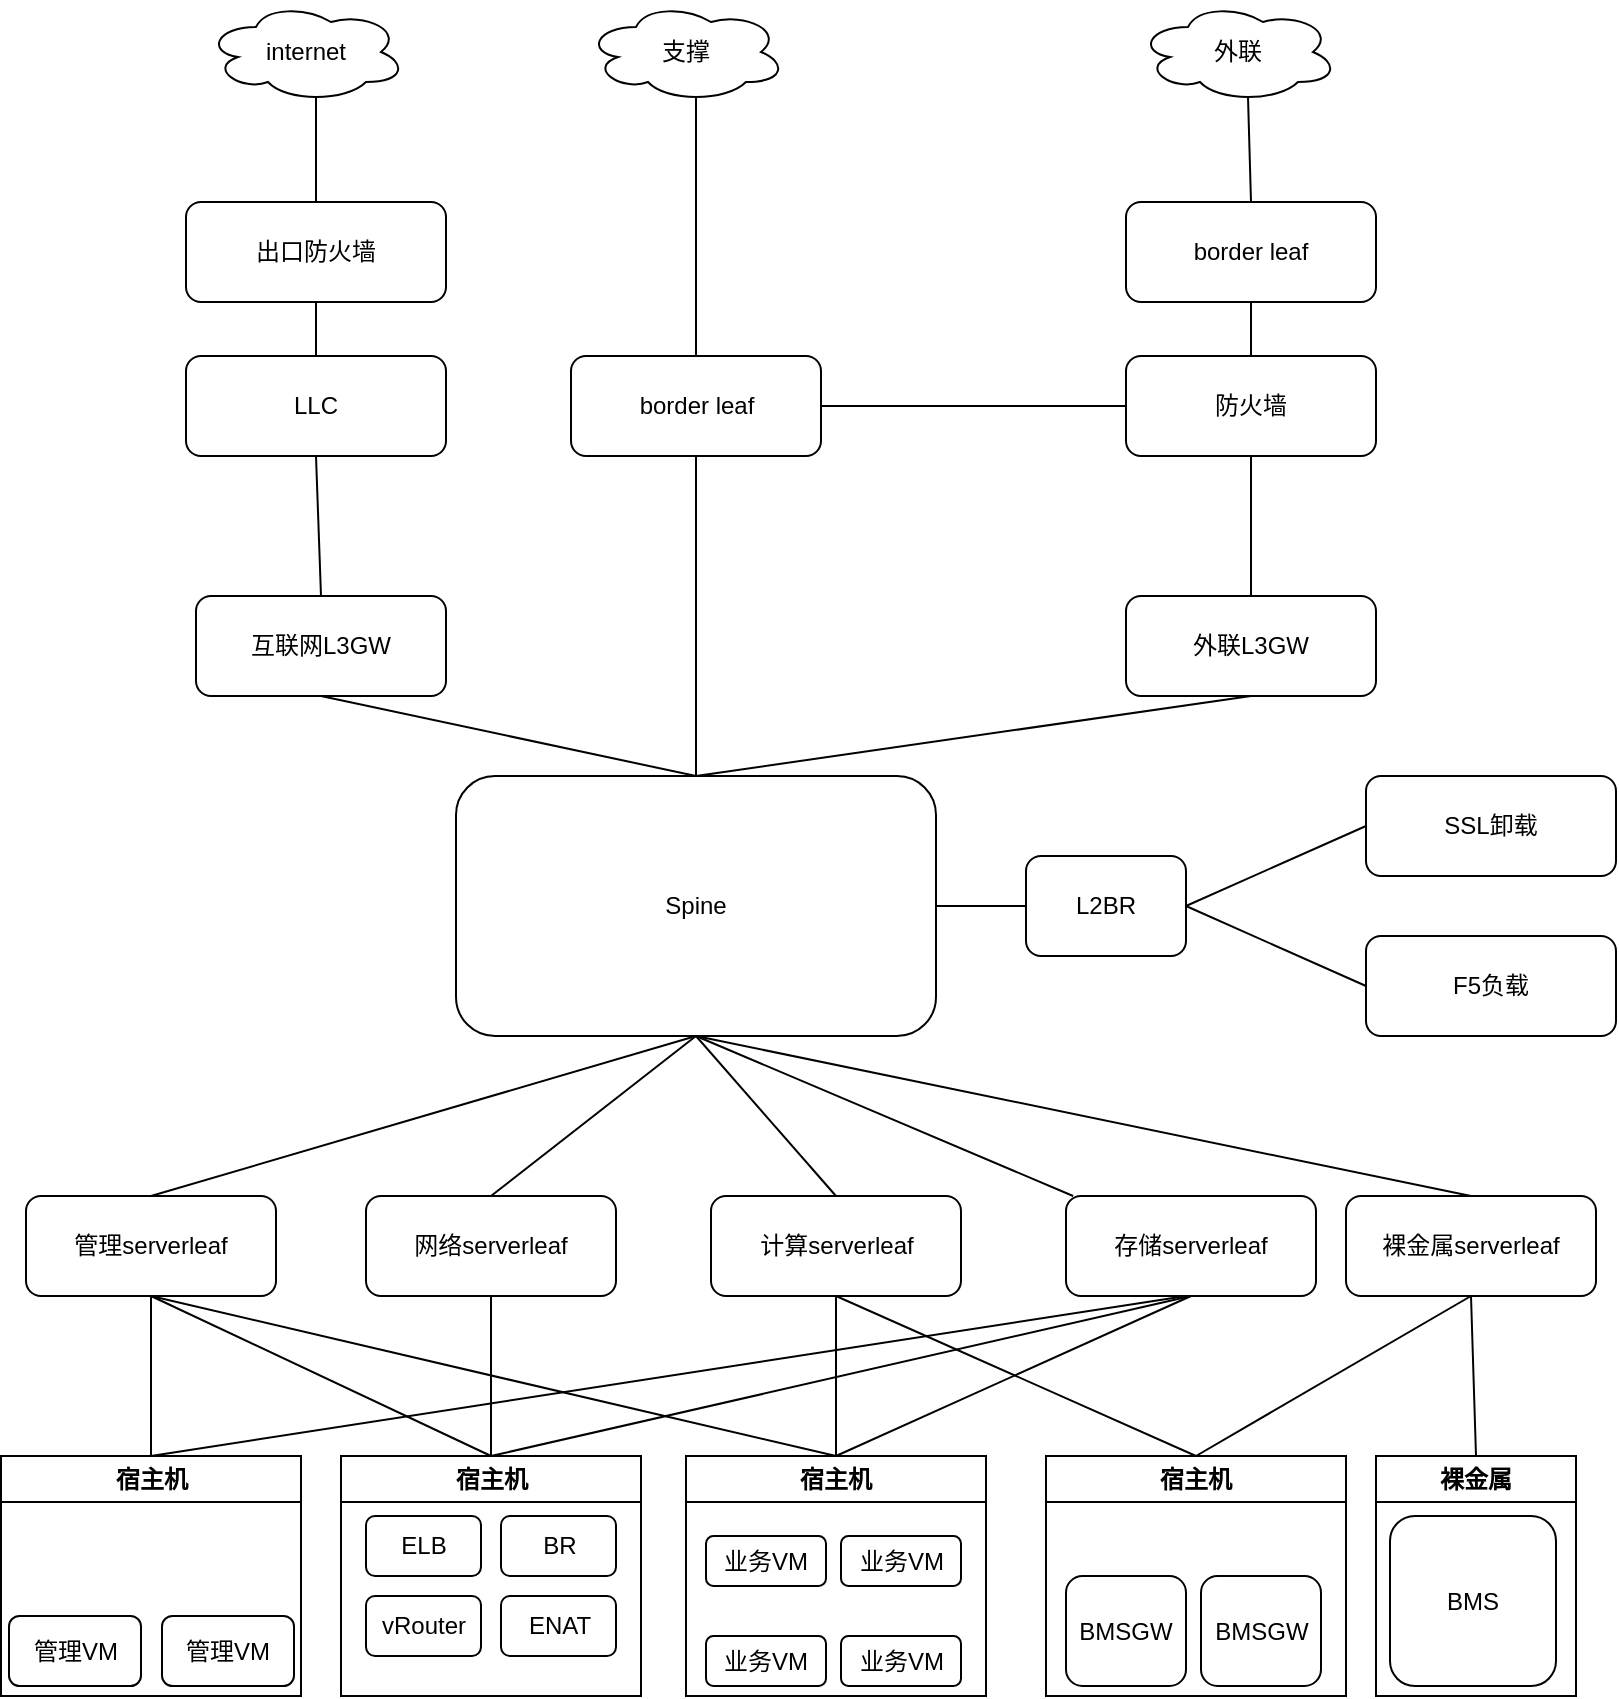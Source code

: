 <mxfile version="24.5.4" type="github">
  <diagram name="第 1 页" id="-AdflMlbAZ0lLxtPM5mr">
    <mxGraphModel dx="1193" dy="784" grid="1" gridSize="10" guides="1" tooltips="1" connect="1" arrows="0" fold="1" page="1" pageScale="1" pageWidth="827" pageHeight="1169" math="0" shadow="0">
      <root>
        <mxCell id="0" />
        <mxCell id="1" parent="0" />
        <mxCell id="uMnVHPd5ohVLabaKNJ_1-5" style="rounded=0;orthogonalLoop=1;jettySize=auto;html=1;exitX=0.55;exitY=0.95;exitDx=0;exitDy=0;exitPerimeter=0;entryX=0.5;entryY=0;entryDx=0;entryDy=0;shadow=0;deletable=1;cloneable=1;movable=1;strokeColor=default;align=center;verticalAlign=middle;fontFamily=Helvetica;fontSize=11;fontColor=default;labelBackgroundColor=default;startFill=1;endArrow=none;endFill=0;" edge="1" parent="1" source="uMnVHPd5ohVLabaKNJ_1-1" target="uMnVHPd5ohVLabaKNJ_1-2">
          <mxGeometry relative="1" as="geometry" />
        </mxCell>
        <mxCell id="uMnVHPd5ohVLabaKNJ_1-1" value="internet" style="ellipse;shape=cloud;whiteSpace=wrap;html=1;shadow=0;deletable=1;cloneable=1;movable=1;" vertex="1" parent="1">
          <mxGeometry x="120" y="73" width="100" height="50" as="geometry" />
        </mxCell>
        <mxCell id="uMnVHPd5ohVLabaKNJ_1-6" style="rounded=0;orthogonalLoop=1;jettySize=auto;html=1;exitX=0.5;exitY=1;exitDx=0;exitDy=0;entryX=0.5;entryY=0;entryDx=0;entryDy=0;shadow=0;deletable=1;cloneable=1;movable=1;strokeColor=default;align=center;verticalAlign=middle;fontFamily=Helvetica;fontSize=11;fontColor=default;labelBackgroundColor=default;startFill=1;endArrow=none;endFill=0;" edge="1" parent="1" source="uMnVHPd5ohVLabaKNJ_1-3" target="uMnVHPd5ohVLabaKNJ_1-7">
          <mxGeometry relative="1" as="geometry">
            <mxPoint x="180" y="390" as="targetPoint" />
          </mxGeometry>
        </mxCell>
        <mxCell id="uMnVHPd5ohVLabaKNJ_1-14" style="rounded=0;orthogonalLoop=1;jettySize=auto;html=1;exitX=0.5;exitY=1;exitDx=0;exitDy=0;entryX=0.5;entryY=0;entryDx=0;entryDy=0;shadow=0;deletable=1;cloneable=1;movable=1;strokeColor=default;align=center;verticalAlign=middle;fontFamily=Helvetica;fontSize=11;fontColor=default;labelBackgroundColor=default;startFill=1;endArrow=none;endFill=0;" edge="1" parent="1" source="uMnVHPd5ohVLabaKNJ_1-7" target="uMnVHPd5ohVLabaKNJ_1-9">
          <mxGeometry relative="1" as="geometry" />
        </mxCell>
        <mxCell id="uMnVHPd5ohVLabaKNJ_1-7" value="互联网L3GW" style="whiteSpace=wrap;html=1;rounded=1;shadow=0;deletable=1;cloneable=1;movable=1;" vertex="1" parent="1">
          <mxGeometry x="115" y="370" width="125" height="50" as="geometry" />
        </mxCell>
        <mxCell id="uMnVHPd5ohVLabaKNJ_1-15" style="rounded=0;orthogonalLoop=1;jettySize=auto;html=1;exitX=0.5;exitY=0;exitDx=0;exitDy=0;entryX=0.5;entryY=1;entryDx=0;entryDy=0;shadow=0;deletable=1;cloneable=1;movable=1;strokeColor=default;align=center;verticalAlign=middle;fontFamily=Helvetica;fontSize=11;fontColor=default;labelBackgroundColor=default;startFill=1;endArrow=none;endFill=0;" edge="1" parent="1" source="uMnVHPd5ohVLabaKNJ_1-9" target="uMnVHPd5ohVLabaKNJ_1-11">
          <mxGeometry relative="1" as="geometry" />
        </mxCell>
        <mxCell id="uMnVHPd5ohVLabaKNJ_1-16" style="rounded=0;orthogonalLoop=1;jettySize=auto;html=1;exitX=1;exitY=0.5;exitDx=0;exitDy=0;entryX=0;entryY=0.5;entryDx=0;entryDy=0;shadow=0;deletable=1;cloneable=1;movable=1;strokeColor=default;align=center;verticalAlign=middle;fontFamily=Helvetica;fontSize=11;fontColor=default;labelBackgroundColor=default;startFill=1;endArrow=none;endFill=0;" edge="1" parent="1" source="uMnVHPd5ohVLabaKNJ_1-9" target="uMnVHPd5ohVLabaKNJ_1-12">
          <mxGeometry relative="1" as="geometry" />
        </mxCell>
        <mxCell id="uMnVHPd5ohVLabaKNJ_1-27" style="rounded=0;orthogonalLoop=1;jettySize=auto;html=1;exitX=0.5;exitY=1;exitDx=0;exitDy=0;entryX=0.5;entryY=0;entryDx=0;entryDy=0;shadow=0;deletable=1;cloneable=1;movable=1;endFill=0;startFill=1;endArrow=none;strokeColor=default;align=center;verticalAlign=middle;fontFamily=Helvetica;fontSize=11;fontColor=default;labelBackgroundColor=default;" edge="1" parent="1" source="uMnVHPd5ohVLabaKNJ_1-9" target="uMnVHPd5ohVLabaKNJ_1-21">
          <mxGeometry relative="1" as="geometry" />
        </mxCell>
        <mxCell id="uMnVHPd5ohVLabaKNJ_1-28" style="rounded=0;orthogonalLoop=1;jettySize=auto;html=1;exitX=0.5;exitY=0;exitDx=0;exitDy=0;entryX=0.5;entryY=1;entryDx=0;entryDy=0;shadow=0;deletable=1;cloneable=1;movable=1;perimeterSpacing=0;strokeColor=default;align=center;verticalAlign=middle;fontFamily=Helvetica;fontSize=11;fontColor=default;labelBackgroundColor=default;startFill=1;endArrow=none;endFill=0;" edge="1" parent="1" source="uMnVHPd5ohVLabaKNJ_1-23" target="uMnVHPd5ohVLabaKNJ_1-9">
          <mxGeometry relative="1" as="geometry">
            <mxPoint x="375" y="580" as="targetPoint" />
          </mxGeometry>
        </mxCell>
        <mxCell id="uMnVHPd5ohVLabaKNJ_1-29" style="rounded=0;orthogonalLoop=1;jettySize=auto;html=1;exitX=0.5;exitY=1;exitDx=0;exitDy=0;entryX=0.5;entryY=0;entryDx=0;entryDy=0;shadow=0;deletable=1;cloneable=1;movable=1;endFill=0;strokeColor=default;align=center;verticalAlign=middle;fontFamily=Helvetica;fontSize=11;fontColor=default;labelBackgroundColor=default;startFill=1;endArrow=none;" edge="1" parent="1" source="uMnVHPd5ohVLabaKNJ_1-9" target="uMnVHPd5ohVLabaKNJ_1-22">
          <mxGeometry relative="1" as="geometry" />
        </mxCell>
        <mxCell id="uMnVHPd5ohVLabaKNJ_1-30" style="rounded=0;orthogonalLoop=1;jettySize=auto;html=1;exitX=0.5;exitY=1;exitDx=0;exitDy=0;shadow=0;deletable=1;cloneable=1;movable=1;endArrow=none;endFill=0;startFill=1;" edge="1" parent="1" source="uMnVHPd5ohVLabaKNJ_1-9" target="uMnVHPd5ohVLabaKNJ_1-24">
          <mxGeometry relative="1" as="geometry" />
        </mxCell>
        <mxCell id="uMnVHPd5ohVLabaKNJ_1-80" style="edgeStyle=none;rounded=0;orthogonalLoop=1;jettySize=auto;html=1;exitX=0.5;exitY=1;exitDx=0;exitDy=0;entryX=0.5;entryY=0;entryDx=0;entryDy=0;shadow=0;strokeColor=default;align=center;verticalAlign=middle;fontFamily=Helvetica;fontSize=11;fontColor=default;labelBackgroundColor=default;startFill=1;endArrow=none;endFill=0;" edge="1" parent="1" source="uMnVHPd5ohVLabaKNJ_1-9" target="uMnVHPd5ohVLabaKNJ_1-72">
          <mxGeometry relative="1" as="geometry" />
        </mxCell>
        <mxCell id="uMnVHPd5ohVLabaKNJ_1-9" value="Spine" style="rounded=1;whiteSpace=wrap;html=1;shadow=0;deletable=1;cloneable=1;movable=1;" vertex="1" parent="1">
          <mxGeometry x="245" y="460" width="240" height="130" as="geometry" />
        </mxCell>
        <mxCell id="uMnVHPd5ohVLabaKNJ_1-11" value="外联L3GW" style="whiteSpace=wrap;html=1;rounded=1;shadow=0;deletable=1;cloneable=1;movable=1;" vertex="1" parent="1">
          <mxGeometry x="580" y="370" width="125" height="50" as="geometry" />
        </mxCell>
        <mxCell id="uMnVHPd5ohVLabaKNJ_1-41" style="rounded=0;orthogonalLoop=1;jettySize=auto;html=1;exitX=1;exitY=0.5;exitDx=0;exitDy=0;entryX=0;entryY=0.5;entryDx=0;entryDy=0;shadow=0;deletable=1;cloneable=1;movable=1;strokeColor=default;align=center;verticalAlign=middle;fontFamily=Helvetica;fontSize=11;fontColor=default;labelBackgroundColor=default;startFill=1;endArrow=none;endFill=0;" edge="1" parent="1" source="uMnVHPd5ohVLabaKNJ_1-12" target="uMnVHPd5ohVLabaKNJ_1-40">
          <mxGeometry relative="1" as="geometry" />
        </mxCell>
        <mxCell id="uMnVHPd5ohVLabaKNJ_1-42" style="rounded=0;orthogonalLoop=1;jettySize=auto;html=1;exitX=1;exitY=0.5;exitDx=0;exitDy=0;entryX=0;entryY=0.5;entryDx=0;entryDy=0;shadow=0;deletable=1;cloneable=1;movable=1;strokeColor=default;align=center;verticalAlign=middle;fontFamily=Helvetica;fontSize=11;fontColor=default;labelBackgroundColor=default;startFill=1;endArrow=none;endFill=0;" edge="1" parent="1" source="uMnVHPd5ohVLabaKNJ_1-12" target="uMnVHPd5ohVLabaKNJ_1-39">
          <mxGeometry relative="1" as="geometry" />
        </mxCell>
        <mxCell id="uMnVHPd5ohVLabaKNJ_1-12" value="L2BR" style="whiteSpace=wrap;html=1;rounded=1;shadow=0;deletable=1;cloneable=1;movable=1;" vertex="1" parent="1">
          <mxGeometry x="530" y="500" width="80" height="50" as="geometry" />
        </mxCell>
        <mxCell id="uMnVHPd5ohVLabaKNJ_1-13" value="" style="endArrow=none;html=1;rounded=0;entryX=0.5;entryY=1;entryDx=0;entryDy=0;exitX=0.5;exitY=0;exitDx=0;exitDy=0;shadow=0;deletable=1;cloneable=1;movable=1;" edge="1" parent="1" source="uMnVHPd5ohVLabaKNJ_1-9" target="uMnVHPd5ohVLabaKNJ_1-10">
          <mxGeometry width="50" height="50" relative="1" as="geometry">
            <mxPoint x="400" y="510" as="sourcePoint" />
            <mxPoint x="450" y="460" as="targetPoint" />
          </mxGeometry>
        </mxCell>
        <mxCell id="uMnVHPd5ohVLabaKNJ_1-20" value="" style="rounded=0;orthogonalLoop=1;jettySize=auto;html=1;shadow=0;deletable=1;cloneable=1;movable=1;strokeColor=default;align=center;verticalAlign=middle;fontFamily=Helvetica;fontSize=11;fontColor=default;labelBackgroundColor=default;startFill=1;endArrow=none;endFill=0;" edge="1" parent="1" source="uMnVHPd5ohVLabaKNJ_1-19" target="uMnVHPd5ohVLabaKNJ_1-11">
          <mxGeometry relative="1" as="geometry" />
        </mxCell>
        <mxCell id="uMnVHPd5ohVLabaKNJ_1-31" style="rounded=0;orthogonalLoop=1;jettySize=auto;html=1;exitX=0.5;exitY=1;exitDx=0;exitDy=0;shadow=0;entryX=0.5;entryY=0;entryDx=0;entryDy=0;deletable=1;cloneable=1;movable=1;strokeColor=default;align=center;verticalAlign=middle;fontFamily=Helvetica;fontSize=11;fontColor=default;labelBackgroundColor=default;startFill=1;endArrow=none;endFill=0;" edge="1" parent="1" source="uMnVHPd5ohVLabaKNJ_1-21" target="uMnVHPd5ohVLabaKNJ_1-48">
          <mxGeometry relative="1" as="geometry" />
        </mxCell>
        <mxCell id="uMnVHPd5ohVLabaKNJ_1-70" style="edgeStyle=none;rounded=0;orthogonalLoop=1;jettySize=auto;html=1;exitX=0.5;exitY=1;exitDx=0;exitDy=0;entryX=0.5;entryY=0;entryDx=0;entryDy=0;shadow=0;strokeColor=default;align=center;verticalAlign=middle;fontFamily=Helvetica;fontSize=11;fontColor=default;labelBackgroundColor=default;startFill=1;endArrow=none;endFill=0;" edge="1" parent="1" source="uMnVHPd5ohVLabaKNJ_1-21" target="uMnVHPd5ohVLabaKNJ_1-67">
          <mxGeometry relative="1" as="geometry" />
        </mxCell>
        <mxCell id="uMnVHPd5ohVLabaKNJ_1-21" value="计算serverleaf" style="whiteSpace=wrap;html=1;rounded=1;shadow=0;deletable=1;cloneable=1;movable=1;" vertex="1" parent="1">
          <mxGeometry x="372.5" y="670" width="125" height="50" as="geometry" />
        </mxCell>
        <mxCell id="uMnVHPd5ohVLabaKNJ_1-33" style="rounded=0;orthogonalLoop=1;jettySize=auto;html=1;exitX=0.5;exitY=1;exitDx=0;exitDy=0;entryX=0.5;entryY=0;entryDx=0;entryDy=0;shadow=0;deletable=1;cloneable=1;movable=1;strokeColor=default;align=center;verticalAlign=middle;fontFamily=Helvetica;fontSize=11;fontColor=default;labelBackgroundColor=default;startFill=1;endArrow=none;endFill=0;" edge="1" parent="1" source="uMnVHPd5ohVLabaKNJ_1-22" target="uMnVHPd5ohVLabaKNJ_1-49">
          <mxGeometry relative="1" as="geometry" />
        </mxCell>
        <mxCell id="uMnVHPd5ohVLabaKNJ_1-22" value="网络serverleaf" style="whiteSpace=wrap;html=1;rounded=1;shadow=0;deletable=1;cloneable=1;movable=1;" vertex="1" parent="1">
          <mxGeometry x="200" y="670" width="125" height="50" as="geometry" />
        </mxCell>
        <mxCell id="uMnVHPd5ohVLabaKNJ_1-57" style="rounded=0;orthogonalLoop=1;jettySize=auto;html=1;exitX=0.5;exitY=1;exitDx=0;exitDy=0;entryX=0.5;entryY=0;entryDx=0;entryDy=0;deletable=1;cloneable=1;movable=1;shadow=0;strokeColor=default;align=center;verticalAlign=middle;fontFamily=Helvetica;fontSize=11;fontColor=default;labelBackgroundColor=default;startFill=1;endArrow=none;endFill=0;" edge="1" parent="1" source="uMnVHPd5ohVLabaKNJ_1-23" target="uMnVHPd5ohVLabaKNJ_1-48">
          <mxGeometry relative="1" as="geometry" />
        </mxCell>
        <mxCell id="uMnVHPd5ohVLabaKNJ_1-23" value="管理serverleaf" style="whiteSpace=wrap;html=1;rounded=1;shadow=0;deletable=1;cloneable=1;movable=1;" vertex="1" parent="1">
          <mxGeometry x="30" y="670" width="125" height="50" as="geometry" />
        </mxCell>
        <mxCell id="uMnVHPd5ohVLabaKNJ_1-24" value="存储serverleaf" style="whiteSpace=wrap;html=1;rounded=1;shadow=0;deletable=1;cloneable=1;movable=1;" vertex="1" parent="1">
          <mxGeometry x="550" y="670" width="125" height="50" as="geometry" />
        </mxCell>
        <mxCell id="uMnVHPd5ohVLabaKNJ_1-35" style="rounded=0;orthogonalLoop=1;jettySize=auto;html=1;exitX=0.5;exitY=0;exitDx=0;exitDy=0;entryX=0.5;entryY=1;entryDx=0;entryDy=0;shadow=0;deletable=1;cloneable=1;movable=1;strokeColor=default;align=center;verticalAlign=middle;fontFamily=Helvetica;fontSize=11;fontColor=default;labelBackgroundColor=default;startFill=1;endArrow=none;endFill=0;" edge="1" parent="1" source="uMnVHPd5ohVLabaKNJ_1-50" target="uMnVHPd5ohVLabaKNJ_1-23">
          <mxGeometry relative="1" as="geometry" />
        </mxCell>
        <mxCell id="uMnVHPd5ohVLabaKNJ_1-36" value="外联" style="ellipse;shape=cloud;whiteSpace=wrap;html=1;shadow=0;deletable=1;cloneable=1;movable=1;" vertex="1" parent="1">
          <mxGeometry x="586" y="73" width="100" height="50" as="geometry" />
        </mxCell>
        <mxCell id="uMnVHPd5ohVLabaKNJ_1-38" style="rounded=0;orthogonalLoop=1;jettySize=auto;html=1;exitX=0.55;exitY=0.95;exitDx=0;exitDy=0;exitPerimeter=0;entryX=0.5;entryY=0;entryDx=0;entryDy=0;shadow=0;deletable=1;cloneable=1;movable=1;strokeColor=default;align=center;verticalAlign=middle;fontFamily=Helvetica;fontSize=11;fontColor=default;labelBackgroundColor=default;startFill=1;endArrow=none;endFill=0;" edge="1" parent="1" source="uMnVHPd5ohVLabaKNJ_1-37" target="uMnVHPd5ohVLabaKNJ_1-10">
          <mxGeometry relative="1" as="geometry" />
        </mxCell>
        <mxCell id="uMnVHPd5ohVLabaKNJ_1-37" value="支撑" style="ellipse;shape=cloud;whiteSpace=wrap;html=1;shadow=0;deletable=1;cloneable=1;movable=1;" vertex="1" parent="1">
          <mxGeometry x="310" y="73" width="100" height="50" as="geometry" />
        </mxCell>
        <mxCell id="uMnVHPd5ohVLabaKNJ_1-39" value="F5负载" style="whiteSpace=wrap;html=1;rounded=1;shadow=0;deletable=1;cloneable=1;movable=1;" vertex="1" parent="1">
          <mxGeometry x="700" y="540" width="125" height="50" as="geometry" />
        </mxCell>
        <mxCell id="uMnVHPd5ohVLabaKNJ_1-40" value="SSL卸载" style="whiteSpace=wrap;html=1;rounded=1;shadow=0;deletable=1;cloneable=1;movable=1;" vertex="1" parent="1">
          <mxGeometry x="700" y="460" width="125" height="50" as="geometry" />
        </mxCell>
        <mxCell id="uMnVHPd5ohVLabaKNJ_1-43" style="rounded=0;orthogonalLoop=1;jettySize=auto;html=1;exitX=0.5;exitY=0;exitDx=0;exitDy=0;entryX=0.55;entryY=0.95;entryDx=0;entryDy=0;entryPerimeter=0;shadow=0;deletable=1;cloneable=1;movable=1;strokeColor=default;align=center;verticalAlign=middle;fontFamily=Helvetica;fontSize=11;fontColor=default;labelBackgroundColor=default;startFill=1;endArrow=none;endFill=0;" edge="1" parent="1" source="uMnVHPd5ohVLabaKNJ_1-17" target="uMnVHPd5ohVLabaKNJ_1-36">
          <mxGeometry relative="1" as="geometry" />
        </mxCell>
        <mxCell id="uMnVHPd5ohVLabaKNJ_1-64" style="edgeStyle=none;rounded=0;orthogonalLoop=1;jettySize=auto;html=1;exitX=0.5;exitY=0;exitDx=0;exitDy=0;entryX=0.5;entryY=1;entryDx=0;entryDy=0;shadow=0;strokeColor=default;align=center;verticalAlign=middle;fontFamily=Helvetica;fontSize=11;fontColor=default;labelBackgroundColor=default;startFill=1;endArrow=none;endFill=0;" edge="1" parent="1" source="uMnVHPd5ohVLabaKNJ_1-48" target="uMnVHPd5ohVLabaKNJ_1-24">
          <mxGeometry relative="1" as="geometry" />
        </mxCell>
        <mxCell id="uMnVHPd5ohVLabaKNJ_1-48" value="宿主机" style="swimlane;whiteSpace=wrap;html=1;deletable=1;cloneable=1;movable=1;" vertex="1" parent="1">
          <mxGeometry x="360" y="800" width="150" height="120" as="geometry">
            <mxRectangle x="360" y="800" width="80" height="30" as="alternateBounds" />
          </mxGeometry>
        </mxCell>
        <mxCell id="uMnVHPd5ohVLabaKNJ_1-26" value="业务VM" style="whiteSpace=wrap;html=1;rounded=1;shadow=0;deletable=1;cloneable=1;movable=1;" vertex="1" parent="uMnVHPd5ohVLabaKNJ_1-48">
          <mxGeometry x="10" y="90" width="60" height="25" as="geometry" />
        </mxCell>
        <mxCell id="uMnVHPd5ohVLabaKNJ_1-58" value="业务VM" style="whiteSpace=wrap;html=1;rounded=1;shadow=0;deletable=1;cloneable=1;movable=1;" vertex="1" parent="uMnVHPd5ohVLabaKNJ_1-48">
          <mxGeometry x="77.5" y="90" width="60" height="25" as="geometry" />
        </mxCell>
        <mxCell id="uMnVHPd5ohVLabaKNJ_1-78" value="业务VM" style="whiteSpace=wrap;html=1;rounded=1;shadow=0;deletable=1;cloneable=1;movable=1;" vertex="1" parent="uMnVHPd5ohVLabaKNJ_1-48">
          <mxGeometry x="10" y="40" width="60" height="25" as="geometry" />
        </mxCell>
        <mxCell id="uMnVHPd5ohVLabaKNJ_1-79" value="业务VM" style="whiteSpace=wrap;html=1;rounded=1;shadow=0;deletable=1;cloneable=1;movable=1;" vertex="1" parent="uMnVHPd5ohVLabaKNJ_1-48">
          <mxGeometry x="77.5" y="40" width="60" height="25" as="geometry" />
        </mxCell>
        <mxCell id="uMnVHPd5ohVLabaKNJ_1-63" style="edgeStyle=none;rounded=0;orthogonalLoop=1;jettySize=auto;html=1;exitX=0.5;exitY=0;exitDx=0;exitDy=0;entryX=0.5;entryY=1;entryDx=0;entryDy=0;shadow=0;strokeColor=default;align=center;verticalAlign=middle;fontFamily=Helvetica;fontSize=11;fontColor=default;labelBackgroundColor=default;startFill=1;endArrow=none;endFill=0;" edge="1" parent="1" source="uMnVHPd5ohVLabaKNJ_1-49" target="uMnVHPd5ohVLabaKNJ_1-23">
          <mxGeometry relative="1" as="geometry" />
        </mxCell>
        <mxCell id="uMnVHPd5ohVLabaKNJ_1-66" style="edgeStyle=none;rounded=0;orthogonalLoop=1;jettySize=auto;html=1;exitX=0.5;exitY=0;exitDx=0;exitDy=0;entryX=0.5;entryY=1;entryDx=0;entryDy=0;shadow=0;strokeColor=default;align=center;verticalAlign=middle;fontFamily=Helvetica;fontSize=11;fontColor=default;labelBackgroundColor=default;startFill=1;endArrow=none;endFill=0;" edge="1" parent="1" source="uMnVHPd5ohVLabaKNJ_1-49" target="uMnVHPd5ohVLabaKNJ_1-24">
          <mxGeometry relative="1" as="geometry" />
        </mxCell>
        <mxCell id="uMnVHPd5ohVLabaKNJ_1-49" value="宿主机" style="swimlane;whiteSpace=wrap;html=1;deletable=1;cloneable=1;movable=1;" vertex="1" parent="1">
          <mxGeometry x="187.5" y="800" width="150" height="120" as="geometry" />
        </mxCell>
        <mxCell id="uMnVHPd5ohVLabaKNJ_1-32" value="ELB" style="whiteSpace=wrap;html=1;rounded=1;shadow=0;deletable=1;cloneable=1;movable=1;" vertex="1" parent="uMnVHPd5ohVLabaKNJ_1-49">
          <mxGeometry x="12.5" y="30" width="57.5" height="30" as="geometry" />
        </mxCell>
        <mxCell id="uMnVHPd5ohVLabaKNJ_1-59" value="BR" style="whiteSpace=wrap;html=1;rounded=1;shadow=0;deletable=1;cloneable=1;movable=1;" vertex="1" parent="uMnVHPd5ohVLabaKNJ_1-49">
          <mxGeometry x="80" y="30" width="57.5" height="30" as="geometry" />
        </mxCell>
        <mxCell id="uMnVHPd5ohVLabaKNJ_1-60" value="vRouter" style="whiteSpace=wrap;html=1;rounded=1;shadow=0;deletable=1;cloneable=1;movable=1;" vertex="1" parent="uMnVHPd5ohVLabaKNJ_1-49">
          <mxGeometry x="12.5" y="70" width="57.5" height="30" as="geometry" />
        </mxCell>
        <mxCell id="uMnVHPd5ohVLabaKNJ_1-61" value="ENAT" style="whiteSpace=wrap;html=1;rounded=1;shadow=0;deletable=1;cloneable=1;movable=1;" vertex="1" parent="uMnVHPd5ohVLabaKNJ_1-49">
          <mxGeometry x="80" y="70" width="57.5" height="30" as="geometry" />
        </mxCell>
        <mxCell id="uMnVHPd5ohVLabaKNJ_1-65" style="edgeStyle=none;rounded=0;orthogonalLoop=1;jettySize=auto;html=1;exitX=0.5;exitY=0;exitDx=0;exitDy=0;shadow=0;strokeColor=default;align=center;verticalAlign=middle;fontFamily=Helvetica;fontSize=11;fontColor=default;labelBackgroundColor=default;startFill=1;endArrow=none;endFill=0;" edge="1" parent="1" source="uMnVHPd5ohVLabaKNJ_1-50">
          <mxGeometry relative="1" as="geometry">
            <mxPoint x="610" y="720" as="targetPoint" />
          </mxGeometry>
        </mxCell>
        <mxCell id="uMnVHPd5ohVLabaKNJ_1-50" value="宿主机" style="swimlane;whiteSpace=wrap;html=1;deletable=1;cloneable=1;movable=1;" vertex="1" parent="1">
          <mxGeometry x="17.5" y="800" width="150" height="120" as="geometry" />
        </mxCell>
        <mxCell id="uMnVHPd5ohVLabaKNJ_1-34" value="管理VM" style="whiteSpace=wrap;html=1;rounded=1;shadow=0;deletable=1;cloneable=1;movable=1;" vertex="1" parent="uMnVHPd5ohVLabaKNJ_1-50">
          <mxGeometry x="4" y="80" width="66" height="35" as="geometry" />
        </mxCell>
        <mxCell id="uMnVHPd5ohVLabaKNJ_1-62" value="管理VM" style="whiteSpace=wrap;html=1;rounded=1;shadow=0;deletable=1;cloneable=1;movable=1;" vertex="1" parent="uMnVHPd5ohVLabaKNJ_1-50">
          <mxGeometry x="80.5" y="80" width="66" height="35" as="geometry" />
        </mxCell>
        <mxCell id="uMnVHPd5ohVLabaKNJ_1-10" value="border leaf" style="whiteSpace=wrap;html=1;rounded=1;shadow=0;deletable=1;cloneable=1;movable=1;" vertex="1" parent="1">
          <mxGeometry x="302.5" y="250" width="125" height="50" as="geometry" />
        </mxCell>
        <mxCell id="uMnVHPd5ohVLabaKNJ_1-2" value="出口防火墙" style="rounded=1;whiteSpace=wrap;html=1;shadow=0;deletable=1;cloneable=1;movable=1;" vertex="1" parent="1">
          <mxGeometry x="110" y="173" width="130" height="50" as="geometry" />
        </mxCell>
        <mxCell id="uMnVHPd5ohVLabaKNJ_1-3" value="LLC" style="whiteSpace=wrap;html=1;rounded=1;shadow=0;deletable=1;cloneable=1;movable=1;" vertex="1" parent="1">
          <mxGeometry x="110" y="250" width="130" height="50" as="geometry" />
        </mxCell>
        <mxCell id="uMnVHPd5ohVLabaKNJ_1-4" value="" style="rounded=0;orthogonalLoop=1;jettySize=auto;html=1;shadow=0;deletable=1;cloneable=1;movable=1;strokeColor=default;align=center;verticalAlign=middle;fontFamily=Helvetica;fontSize=11;fontColor=default;labelBackgroundColor=default;startFill=1;endArrow=none;endFill=0;" edge="1" parent="1" source="uMnVHPd5ohVLabaKNJ_1-2" target="uMnVHPd5ohVLabaKNJ_1-3">
          <mxGeometry relative="1" as="geometry" />
        </mxCell>
        <mxCell id="uMnVHPd5ohVLabaKNJ_1-19" value="防火墙" style="whiteSpace=wrap;html=1;rounded=1;shadow=0;deletable=1;cloneable=1;movable=1;" vertex="1" parent="1">
          <mxGeometry x="580" y="250" width="125" height="50" as="geometry" />
        </mxCell>
        <mxCell id="uMnVHPd5ohVLabaKNJ_1-44" style="rounded=0;orthogonalLoop=1;jettySize=auto;html=1;exitX=1;exitY=0.5;exitDx=0;exitDy=0;entryX=0;entryY=0.5;entryDx=0;entryDy=0;shadow=0;deletable=1;cloneable=1;movable=1;strokeColor=default;align=center;verticalAlign=middle;fontFamily=Helvetica;fontSize=11;fontColor=default;labelBackgroundColor=default;startFill=1;endArrow=none;endFill=0;" edge="1" parent="1" source="uMnVHPd5ohVLabaKNJ_1-10" target="uMnVHPd5ohVLabaKNJ_1-19">
          <mxGeometry relative="1" as="geometry" />
        </mxCell>
        <mxCell id="uMnVHPd5ohVLabaKNJ_1-17" value="border leaf" style="whiteSpace=wrap;html=1;rounded=1;shadow=0;deletable=1;cloneable=1;movable=1;" vertex="1" parent="1">
          <mxGeometry x="580" y="173" width="125" height="50" as="geometry" />
        </mxCell>
        <mxCell id="uMnVHPd5ohVLabaKNJ_1-18" style="rounded=0;orthogonalLoop=1;jettySize=auto;html=1;exitX=0.5;exitY=0;exitDx=0;exitDy=0;entryX=0.5;entryY=1;entryDx=0;entryDy=0;shadow=0;deletable=1;cloneable=1;movable=1;strokeColor=default;align=center;verticalAlign=middle;fontFamily=Helvetica;fontSize=11;fontColor=default;labelBackgroundColor=default;startFill=1;endArrow=none;endFill=0;" edge="1" parent="1" source="uMnVHPd5ohVLabaKNJ_1-19" target="uMnVHPd5ohVLabaKNJ_1-17">
          <mxGeometry relative="1" as="geometry" />
        </mxCell>
        <mxCell id="uMnVHPd5ohVLabaKNJ_1-76" style="edgeStyle=none;rounded=0;orthogonalLoop=1;jettySize=auto;html=1;exitX=0.5;exitY=0;exitDx=0;exitDy=0;entryX=0.5;entryY=1;entryDx=0;entryDy=0;shadow=0;strokeColor=default;align=center;verticalAlign=middle;fontFamily=Helvetica;fontSize=11;fontColor=default;labelBackgroundColor=default;startFill=1;endArrow=none;endFill=0;" edge="1" parent="1" source="uMnVHPd5ohVLabaKNJ_1-67" target="uMnVHPd5ohVLabaKNJ_1-72">
          <mxGeometry relative="1" as="geometry" />
        </mxCell>
        <mxCell id="uMnVHPd5ohVLabaKNJ_1-67" value="宿主机" style="swimlane;whiteSpace=wrap;html=1;deletable=1;cloneable=1;movable=1;" vertex="1" parent="1">
          <mxGeometry x="540" y="800" width="150" height="120" as="geometry">
            <mxRectangle x="360" y="800" width="80" height="30" as="alternateBounds" />
          </mxGeometry>
        </mxCell>
        <mxCell id="uMnVHPd5ohVLabaKNJ_1-68" value="BMSGW" style="whiteSpace=wrap;html=1;rounded=1;shadow=0;deletable=1;cloneable=1;movable=1;" vertex="1" parent="uMnVHPd5ohVLabaKNJ_1-67">
          <mxGeometry x="10" y="60" width="60" height="55" as="geometry" />
        </mxCell>
        <mxCell id="uMnVHPd5ohVLabaKNJ_1-69" value="BMSGW" style="whiteSpace=wrap;html=1;rounded=1;shadow=0;deletable=1;cloneable=1;movable=1;" vertex="1" parent="uMnVHPd5ohVLabaKNJ_1-67">
          <mxGeometry x="77.5" y="60" width="60" height="55" as="geometry" />
        </mxCell>
        <mxCell id="uMnVHPd5ohVLabaKNJ_1-77" style="edgeStyle=none;rounded=0;orthogonalLoop=1;jettySize=auto;html=1;exitX=0.5;exitY=1;exitDx=0;exitDy=0;entryX=0.5;entryY=0;entryDx=0;entryDy=0;shadow=0;strokeColor=default;align=center;verticalAlign=middle;fontFamily=Helvetica;fontSize=11;fontColor=default;labelBackgroundColor=default;startFill=1;endArrow=none;endFill=0;" edge="1" parent="1" source="uMnVHPd5ohVLabaKNJ_1-72" target="uMnVHPd5ohVLabaKNJ_1-73">
          <mxGeometry relative="1" as="geometry" />
        </mxCell>
        <mxCell id="uMnVHPd5ohVLabaKNJ_1-72" value="裸金属serverleaf" style="whiteSpace=wrap;html=1;rounded=1;shadow=0;deletable=1;cloneable=1;movable=1;" vertex="1" parent="1">
          <mxGeometry x="690" y="670" width="125" height="50" as="geometry" />
        </mxCell>
        <mxCell id="uMnVHPd5ohVLabaKNJ_1-73" value="裸金属" style="swimlane;whiteSpace=wrap;html=1;deletable=1;cloneable=1;movable=1;" vertex="1" parent="1">
          <mxGeometry x="705" y="800" width="100" height="120" as="geometry">
            <mxRectangle x="360" y="800" width="80" height="30" as="alternateBounds" />
          </mxGeometry>
        </mxCell>
        <mxCell id="uMnVHPd5ohVLabaKNJ_1-74" value="BMS" style="whiteSpace=wrap;html=1;rounded=1;shadow=0;deletable=1;cloneable=1;movable=1;" vertex="1" parent="uMnVHPd5ohVLabaKNJ_1-73">
          <mxGeometry x="7" y="30" width="83" height="85" as="geometry" />
        </mxCell>
      </root>
    </mxGraphModel>
  </diagram>
</mxfile>
